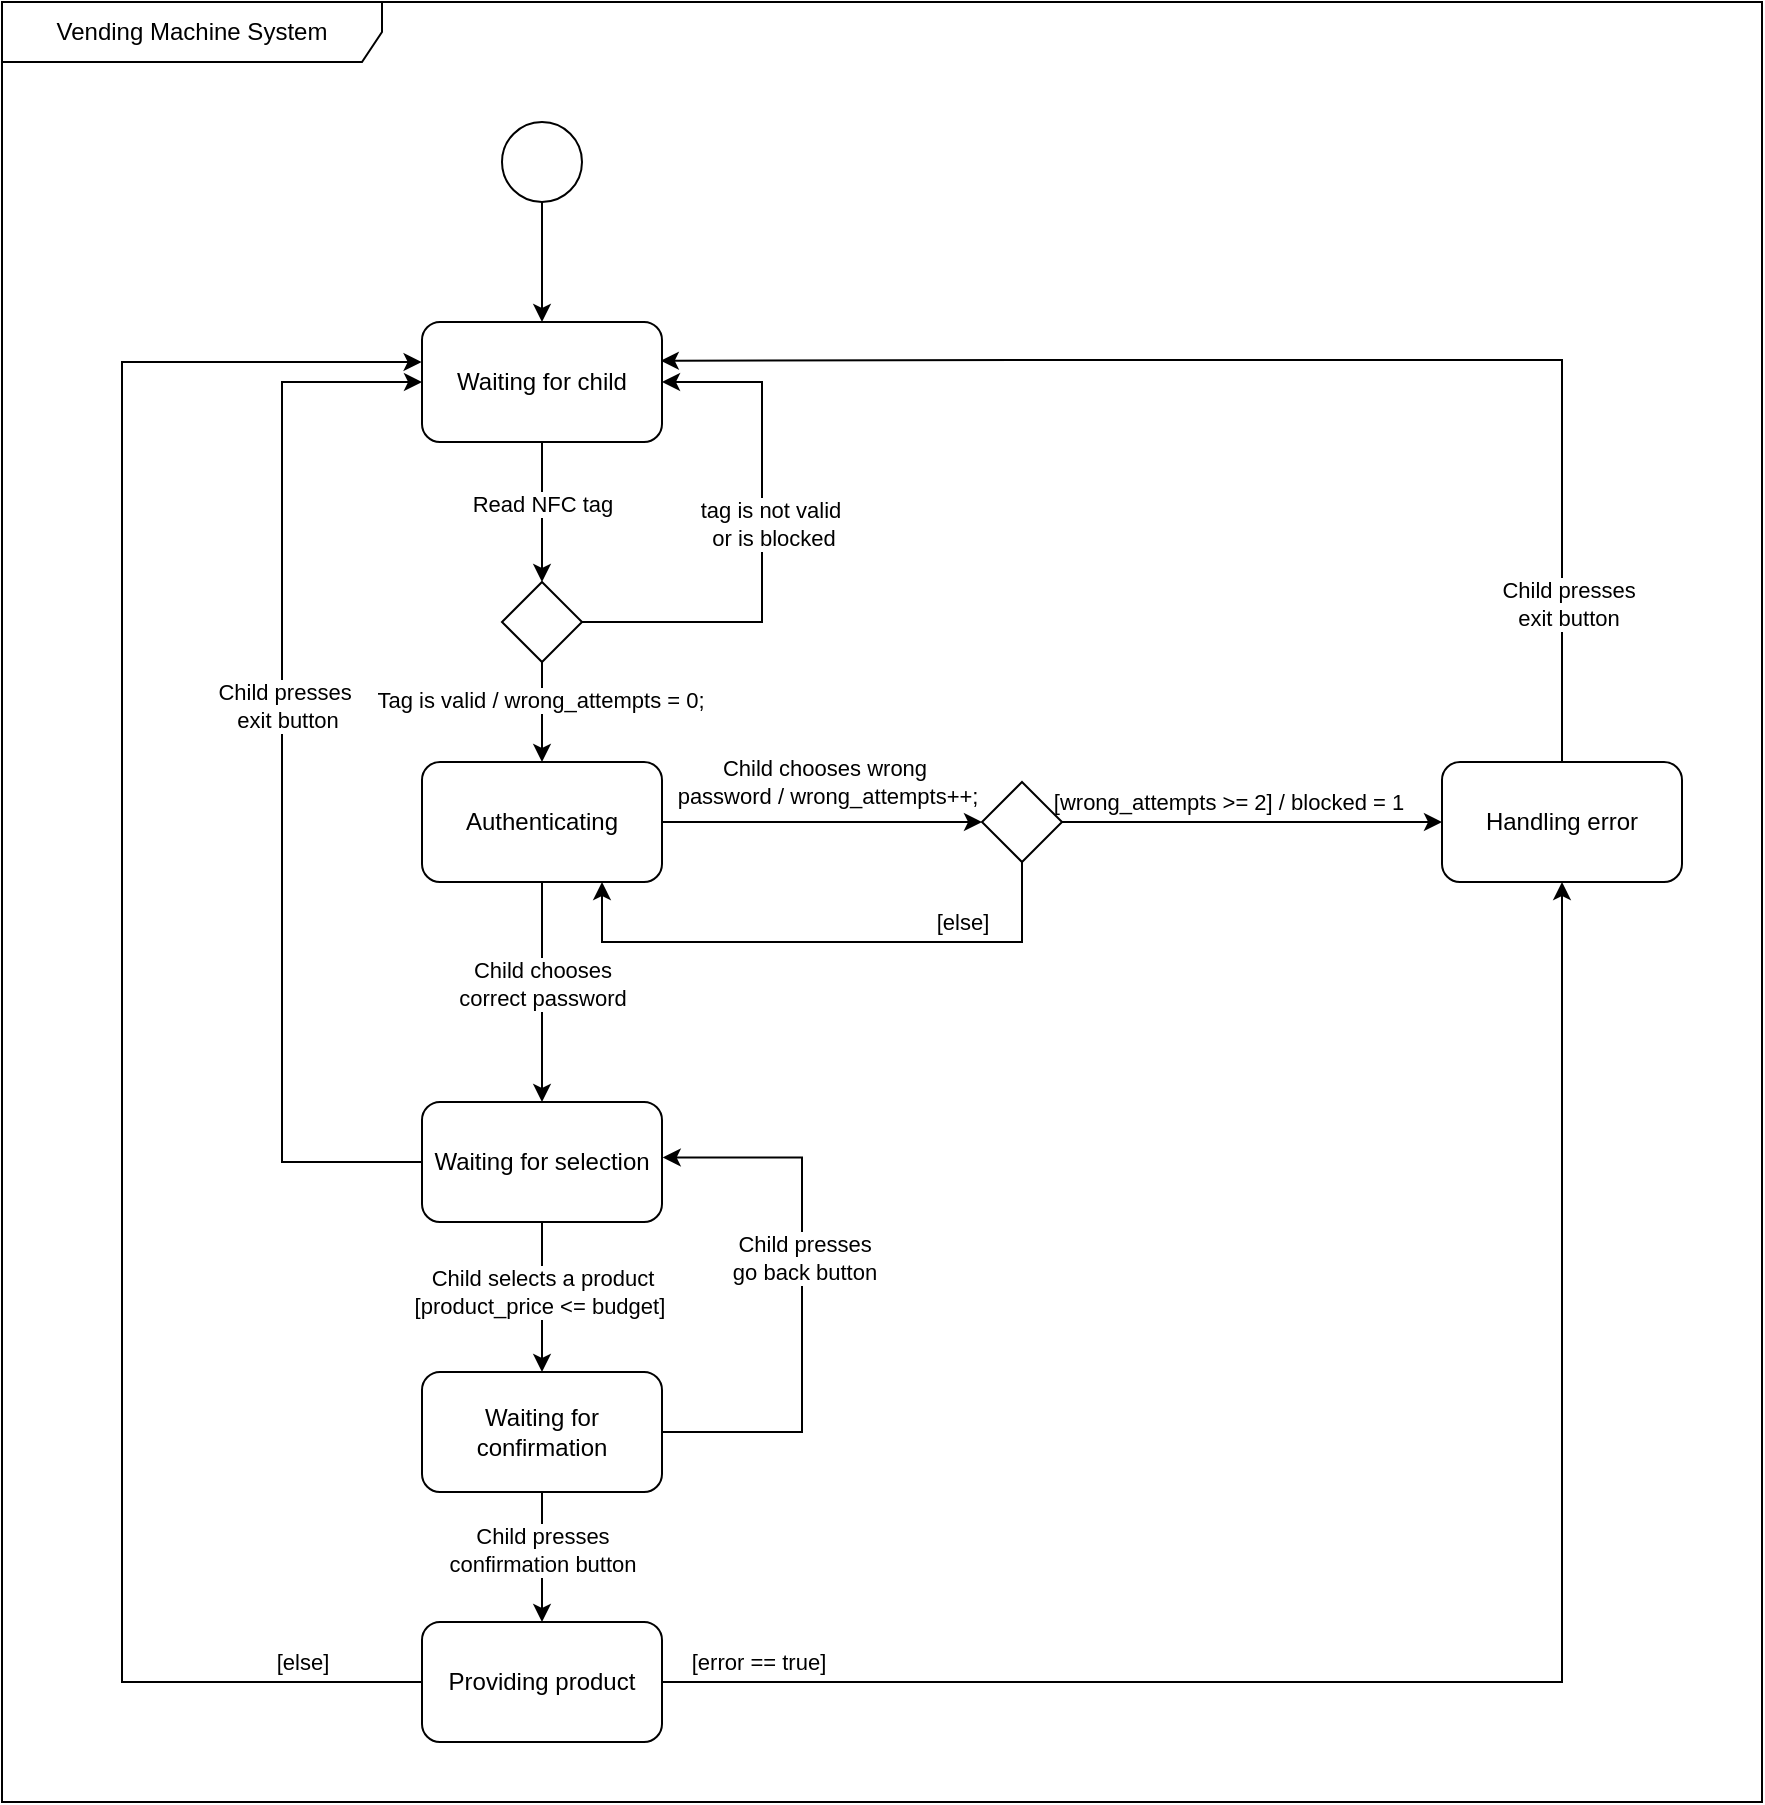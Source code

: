 <mxfile version="22.0.2" type="google">
  <diagram name="Página-1" id="pX2ojJ9UzgL9YClalF3T">
    <mxGraphModel dx="1136" dy="604" grid="1" gridSize="10" guides="1" tooltips="1" connect="1" arrows="1" fold="1" page="1" pageScale="1" pageWidth="827" pageHeight="1169" math="0" shadow="0">
      <root>
        <mxCell id="0" />
        <mxCell id="1" parent="0" />
        <mxCell id="OpMGkdyiwefpl-xBXnwD-5" value="" style="edgeStyle=orthogonalEdgeStyle;rounded=0;orthogonalLoop=1;jettySize=auto;html=1;" parent="1" source="OpMGkdyiwefpl-xBXnwD-3" target="OpMGkdyiwefpl-xBXnwD-4" edge="1">
          <mxGeometry relative="1" as="geometry" />
        </mxCell>
        <mxCell id="OpMGkdyiwefpl-xBXnwD-3" value="" style="ellipse;whiteSpace=wrap;html=1;aspect=fixed;" parent="1" vertex="1">
          <mxGeometry x="320" y="70" width="40" height="40" as="geometry" />
        </mxCell>
        <mxCell id="__22R-i1V6m4cSYKJytB-2" value="" style="edgeStyle=orthogonalEdgeStyle;rounded=0;orthogonalLoop=1;jettySize=auto;html=1;" parent="1" source="OpMGkdyiwefpl-xBXnwD-4" target="__22R-i1V6m4cSYKJytB-1" edge="1">
          <mxGeometry relative="1" as="geometry" />
        </mxCell>
        <mxCell id="__22R-i1V6m4cSYKJytB-3" value="Read NFC tag" style="edgeLabel;html=1;align=center;verticalAlign=middle;resizable=0;points=[];" parent="__22R-i1V6m4cSYKJytB-2" connectable="0" vertex="1">
          <mxGeometry x="-0.328" relative="1" as="geometry">
            <mxPoint y="7" as="offset" />
          </mxGeometry>
        </mxCell>
        <mxCell id="OpMGkdyiwefpl-xBXnwD-4" value="Waiting for child" style="rounded=1;whiteSpace=wrap;html=1;" parent="1" vertex="1">
          <mxGeometry x="280" y="170" width="120" height="60" as="geometry" />
        </mxCell>
        <mxCell id="OpMGkdyiwefpl-xBXnwD-14" value="" style="edgeStyle=orthogonalEdgeStyle;rounded=0;orthogonalLoop=1;jettySize=auto;html=1;entryX=0;entryY=0.5;entryDx=0;entryDy=0;" parent="1" source="OpMGkdyiwefpl-xBXnwD-8" target="__22R-i1V6m4cSYKJytB-8" edge="1">
          <mxGeometry relative="1" as="geometry">
            <mxPoint x="340" y="590" as="targetPoint" />
          </mxGeometry>
        </mxCell>
        <mxCell id="OpMGkdyiwefpl-xBXnwD-15" value="Child chooses wrong&lt;br&gt;&amp;nbsp;password / wrong_attempts++;" style="edgeLabel;html=1;align=center;verticalAlign=middle;resizable=0;points=[];" parent="OpMGkdyiwefpl-xBXnwD-14" connectable="0" vertex="1">
          <mxGeometry x="-0.083" y="3" relative="1" as="geometry">
            <mxPoint x="7" y="-17" as="offset" />
          </mxGeometry>
        </mxCell>
        <mxCell id="__22R-i1V6m4cSYKJytB-15" value="" style="edgeStyle=orthogonalEdgeStyle;rounded=0;orthogonalLoop=1;jettySize=auto;html=1;" parent="1" source="OpMGkdyiwefpl-xBXnwD-8" target="OpMGkdyiwefpl-xBXnwD-13" edge="1">
          <mxGeometry relative="1" as="geometry" />
        </mxCell>
        <mxCell id="__22R-i1V6m4cSYKJytB-16" value="Child chooses &lt;br&gt;correct password" style="edgeLabel;html=1;align=center;verticalAlign=middle;resizable=0;points=[];" parent="__22R-i1V6m4cSYKJytB-15" connectable="0" vertex="1">
          <mxGeometry x="-0.25" y="-3" relative="1" as="geometry">
            <mxPoint x="3" y="9" as="offset" />
          </mxGeometry>
        </mxCell>
        <mxCell id="OpMGkdyiwefpl-xBXnwD-8" value="Authenticating" style="rounded=1;whiteSpace=wrap;html=1;" parent="1" vertex="1">
          <mxGeometry x="280" y="390" width="120" height="60" as="geometry" />
        </mxCell>
        <mxCell id="OpMGkdyiwefpl-xBXnwD-17" value="" style="edgeStyle=orthogonalEdgeStyle;rounded=0;orthogonalLoop=1;jettySize=auto;html=1;" parent="1" source="OpMGkdyiwefpl-xBXnwD-13" target="OpMGkdyiwefpl-xBXnwD-16" edge="1">
          <mxGeometry relative="1" as="geometry" />
        </mxCell>
        <mxCell id="OpMGkdyiwefpl-xBXnwD-18" value="Child selects a product&lt;br&gt;[product_price &amp;lt;= budget]&amp;nbsp;" style="edgeLabel;html=1;align=center;verticalAlign=middle;resizable=0;points=[];" parent="OpMGkdyiwefpl-xBXnwD-17" connectable="0" vertex="1">
          <mxGeometry x="-0.072" y="2" relative="1" as="geometry">
            <mxPoint x="-2" as="offset" />
          </mxGeometry>
        </mxCell>
        <mxCell id="__22R-i1V6m4cSYKJytB-24" style="edgeStyle=orthogonalEdgeStyle;rounded=0;orthogonalLoop=1;jettySize=auto;html=1;entryX=0;entryY=0.5;entryDx=0;entryDy=0;" parent="1" source="OpMGkdyiwefpl-xBXnwD-13" target="OpMGkdyiwefpl-xBXnwD-4" edge="1">
          <mxGeometry relative="1" as="geometry">
            <Array as="points">
              <mxPoint x="210" y="590" />
              <mxPoint x="210" y="200" />
            </Array>
          </mxGeometry>
        </mxCell>
        <mxCell id="__22R-i1V6m4cSYKJytB-25" value="Child presses&lt;br&gt;&amp;nbsp;exit button" style="edgeLabel;html=1;align=center;verticalAlign=middle;resizable=0;points=[];" parent="__22R-i1V6m4cSYKJytB-24" connectable="0" vertex="1">
          <mxGeometry x="0.124" y="-1" relative="1" as="geometry">
            <mxPoint as="offset" />
          </mxGeometry>
        </mxCell>
        <mxCell id="OpMGkdyiwefpl-xBXnwD-13" value="Waiting for selection" style="rounded=1;whiteSpace=wrap;html=1;" parent="1" vertex="1">
          <mxGeometry x="280" y="560" width="120" height="60" as="geometry" />
        </mxCell>
        <mxCell id="OpMGkdyiwefpl-xBXnwD-23" value="" style="edgeStyle=orthogonalEdgeStyle;rounded=0;orthogonalLoop=1;jettySize=auto;html=1;" parent="1" source="OpMGkdyiwefpl-xBXnwD-16" target="OpMGkdyiwefpl-xBXnwD-22" edge="1">
          <mxGeometry relative="1" as="geometry" />
        </mxCell>
        <mxCell id="OpMGkdyiwefpl-xBXnwD-24" value="Child presses&lt;br style=&quot;border-color: var(--border-color);&quot;&gt;confirmation button" style="edgeLabel;html=1;align=center;verticalAlign=middle;resizable=0;points=[];" parent="OpMGkdyiwefpl-xBXnwD-23" connectable="0" vertex="1">
          <mxGeometry x="-0.345" y="2" relative="1" as="geometry">
            <mxPoint x="-2" y="7" as="offset" />
          </mxGeometry>
        </mxCell>
        <mxCell id="OpMGkdyiwefpl-xBXnwD-16" value="Waiting for confirmation" style="rounded=1;whiteSpace=wrap;html=1;" parent="1" vertex="1">
          <mxGeometry x="280" y="695" width="120" height="60" as="geometry" />
        </mxCell>
        <mxCell id="__22R-i1V6m4cSYKJytB-31" style="edgeStyle=orthogonalEdgeStyle;rounded=0;orthogonalLoop=1;jettySize=auto;html=1;" parent="1" source="OpMGkdyiwefpl-xBXnwD-22" target="__22R-i1V6m4cSYKJytB-20" edge="1">
          <mxGeometry relative="1" as="geometry" />
        </mxCell>
        <mxCell id="__22R-i1V6m4cSYKJytB-35" value="[error == true]" style="edgeLabel;html=1;align=center;verticalAlign=middle;resizable=0;points=[];" parent="__22R-i1V6m4cSYKJytB-31" connectable="0" vertex="1">
          <mxGeometry x="-0.888" y="-2" relative="1" as="geometry">
            <mxPoint y="-12" as="offset" />
          </mxGeometry>
        </mxCell>
        <mxCell id="__22R-i1V6m4cSYKJytB-34" style="edgeStyle=orthogonalEdgeStyle;rounded=0;orthogonalLoop=1;jettySize=auto;html=1;entryX=-0.002;entryY=0.346;entryDx=0;entryDy=0;entryPerimeter=0;" parent="1" source="OpMGkdyiwefpl-xBXnwD-22" target="OpMGkdyiwefpl-xBXnwD-4" edge="1">
          <mxGeometry relative="1" as="geometry">
            <Array as="points">
              <mxPoint x="130" y="850" />
              <mxPoint x="130" y="190" />
              <mxPoint x="280" y="190" />
            </Array>
          </mxGeometry>
        </mxCell>
        <mxCell id="__22R-i1V6m4cSYKJytB-36" value="[else]" style="edgeLabel;html=1;align=center;verticalAlign=middle;resizable=0;points=[];" parent="__22R-i1V6m4cSYKJytB-34" connectable="0" vertex="1">
          <mxGeometry x="-0.874" y="-1" relative="1" as="geometry">
            <mxPoint y="-9" as="offset" />
          </mxGeometry>
        </mxCell>
        <mxCell id="OpMGkdyiwefpl-xBXnwD-22" value="Providing product" style="rounded=1;whiteSpace=wrap;html=1;" parent="1" vertex="1">
          <mxGeometry x="280" y="820" width="120" height="60" as="geometry" />
        </mxCell>
        <mxCell id="__22R-i1V6m4cSYKJytB-4" style="edgeStyle=orthogonalEdgeStyle;rounded=0;orthogonalLoop=1;jettySize=auto;html=1;entryX=1;entryY=0.5;entryDx=0;entryDy=0;" parent="1" source="__22R-i1V6m4cSYKJytB-1" target="OpMGkdyiwefpl-xBXnwD-4" edge="1">
          <mxGeometry relative="1" as="geometry">
            <Array as="points">
              <mxPoint x="450" y="320" />
              <mxPoint x="450" y="200" />
            </Array>
          </mxGeometry>
        </mxCell>
        <mxCell id="__22R-i1V6m4cSYKJytB-5" value="tag is not valid&lt;br&gt;&amp;nbsp;or is blocked" style="edgeLabel;html=1;align=center;verticalAlign=middle;resizable=0;points=[];" parent="__22R-i1V6m4cSYKJytB-4" connectable="0" vertex="1">
          <mxGeometry x="0.069" y="-4" relative="1" as="geometry">
            <mxPoint as="offset" />
          </mxGeometry>
        </mxCell>
        <mxCell id="__22R-i1V6m4cSYKJytB-6" value="" style="edgeStyle=orthogonalEdgeStyle;rounded=0;orthogonalLoop=1;jettySize=auto;html=1;" parent="1" source="__22R-i1V6m4cSYKJytB-1" target="OpMGkdyiwefpl-xBXnwD-8" edge="1">
          <mxGeometry relative="1" as="geometry" />
        </mxCell>
        <mxCell id="__22R-i1V6m4cSYKJytB-7" value="Tag is valid / wrong_attempts = 0;" style="edgeLabel;html=1;align=center;verticalAlign=middle;resizable=0;points=[];" parent="__22R-i1V6m4cSYKJytB-6" connectable="0" vertex="1">
          <mxGeometry x="-0.249" y="-1" relative="1" as="geometry">
            <mxPoint as="offset" />
          </mxGeometry>
        </mxCell>
        <mxCell id="__22R-i1V6m4cSYKJytB-1" value="" style="rhombus;whiteSpace=wrap;html=1;" parent="1" vertex="1">
          <mxGeometry x="320" y="300" width="40" height="40" as="geometry" />
        </mxCell>
        <mxCell id="__22R-i1V6m4cSYKJytB-10" value="" style="edgeStyle=orthogonalEdgeStyle;rounded=0;orthogonalLoop=1;jettySize=auto;html=1;entryX=0;entryY=0.5;entryDx=0;entryDy=0;" parent="1" source="__22R-i1V6m4cSYKJytB-8" target="__22R-i1V6m4cSYKJytB-20" edge="1">
          <mxGeometry relative="1" as="geometry">
            <mxPoint x="760" y="420" as="targetPoint" />
          </mxGeometry>
        </mxCell>
        <mxCell id="__22R-i1V6m4cSYKJytB-11" value="[wrong_attempts &amp;gt;= 2] / blocked = 1" style="edgeLabel;html=1;align=center;verticalAlign=middle;resizable=0;points=[];" parent="__22R-i1V6m4cSYKJytB-10" connectable="0" vertex="1">
          <mxGeometry x="-0.175" y="4" relative="1" as="geometry">
            <mxPoint x="4" y="-6" as="offset" />
          </mxGeometry>
        </mxCell>
        <mxCell id="__22R-i1V6m4cSYKJytB-12" style="edgeStyle=orthogonalEdgeStyle;rounded=0;orthogonalLoop=1;jettySize=auto;html=1;entryX=0.75;entryY=1;entryDx=0;entryDy=0;" parent="1" source="__22R-i1V6m4cSYKJytB-8" target="OpMGkdyiwefpl-xBXnwD-8" edge="1">
          <mxGeometry relative="1" as="geometry">
            <mxPoint x="430" y="450" as="targetPoint" />
            <Array as="points">
              <mxPoint x="580" y="480" />
              <mxPoint x="370" y="480" />
            </Array>
          </mxGeometry>
        </mxCell>
        <mxCell id="__22R-i1V6m4cSYKJytB-13" value="[else]" style="edgeLabel;html=1;align=center;verticalAlign=middle;resizable=0;points=[];" parent="__22R-i1V6m4cSYKJytB-12" connectable="0" vertex="1">
          <mxGeometry x="-0.162" y="-1" relative="1" as="geometry">
            <mxPoint x="47" y="-9" as="offset" />
          </mxGeometry>
        </mxCell>
        <mxCell id="__22R-i1V6m4cSYKJytB-8" value="" style="rhombus;whiteSpace=wrap;html=1;" parent="1" vertex="1">
          <mxGeometry x="560" y="400" width="40" height="40" as="geometry" />
        </mxCell>
        <mxCell id="__22R-i1V6m4cSYKJytB-17" value="Vending Machine System" style="shape=umlFrame;whiteSpace=wrap;html=1;pointerEvents=0;width=190;height=30;" parent="1" vertex="1">
          <mxGeometry x="70" y="10" width="880" height="900" as="geometry" />
        </mxCell>
        <mxCell id="__22R-i1V6m4cSYKJytB-20" value="Handling error" style="rounded=1;whiteSpace=wrap;html=1;" parent="1" vertex="1">
          <mxGeometry x="790" y="390" width="120" height="60" as="geometry" />
        </mxCell>
        <mxCell id="__22R-i1V6m4cSYKJytB-22" style="edgeStyle=orthogonalEdgeStyle;rounded=0;orthogonalLoop=1;jettySize=auto;html=1;entryX=0.995;entryY=0.323;entryDx=0;entryDy=0;entryPerimeter=0;" parent="1" source="__22R-i1V6m4cSYKJytB-20" target="OpMGkdyiwefpl-xBXnwD-4" edge="1">
          <mxGeometry relative="1" as="geometry">
            <Array as="points">
              <mxPoint x="850" y="189" />
              <mxPoint x="595" y="189" />
            </Array>
          </mxGeometry>
        </mxCell>
        <mxCell id="__22R-i1V6m4cSYKJytB-23" value="Child presses&lt;br&gt;exit button" style="edgeLabel;html=1;align=center;verticalAlign=middle;resizable=0;points=[];" parent="__22R-i1V6m4cSYKJytB-22" connectable="0" vertex="1">
          <mxGeometry x="-0.756" y="-3" relative="1" as="geometry">
            <mxPoint as="offset" />
          </mxGeometry>
        </mxCell>
        <mxCell id="__22R-i1V6m4cSYKJytB-29" style="edgeStyle=orthogonalEdgeStyle;rounded=0;orthogonalLoop=1;jettySize=auto;html=1;entryX=1.003;entryY=0.462;entryDx=0;entryDy=0;entryPerimeter=0;" parent="1" source="OpMGkdyiwefpl-xBXnwD-16" target="OpMGkdyiwefpl-xBXnwD-13" edge="1">
          <mxGeometry relative="1" as="geometry">
            <Array as="points">
              <mxPoint x="470" y="725" />
              <mxPoint x="470" y="588" />
            </Array>
          </mxGeometry>
        </mxCell>
        <mxCell id="__22R-i1V6m4cSYKJytB-30" value="Child presses&lt;br&gt;go back button" style="edgeLabel;html=1;align=center;verticalAlign=middle;resizable=0;points=[];" parent="__22R-i1V6m4cSYKJytB-29" connectable="0" vertex="1">
          <mxGeometry x="0.136" y="-1" relative="1" as="geometry">
            <mxPoint as="offset" />
          </mxGeometry>
        </mxCell>
      </root>
    </mxGraphModel>
  </diagram>
</mxfile>

